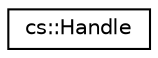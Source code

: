 digraph "Graphical Class Hierarchy"
{
  edge [fontname="Helvetica",fontsize="10",labelfontname="Helvetica",labelfontsize="10"];
  node [fontname="Helvetica",fontsize="10",shape=record];
  rankdir="LR";
  Node1 [label="cs::Handle",height=0.2,width=0.4,color="black", fillcolor="white", style="filled",URL="$classcs_1_1Handle.html"];
}
